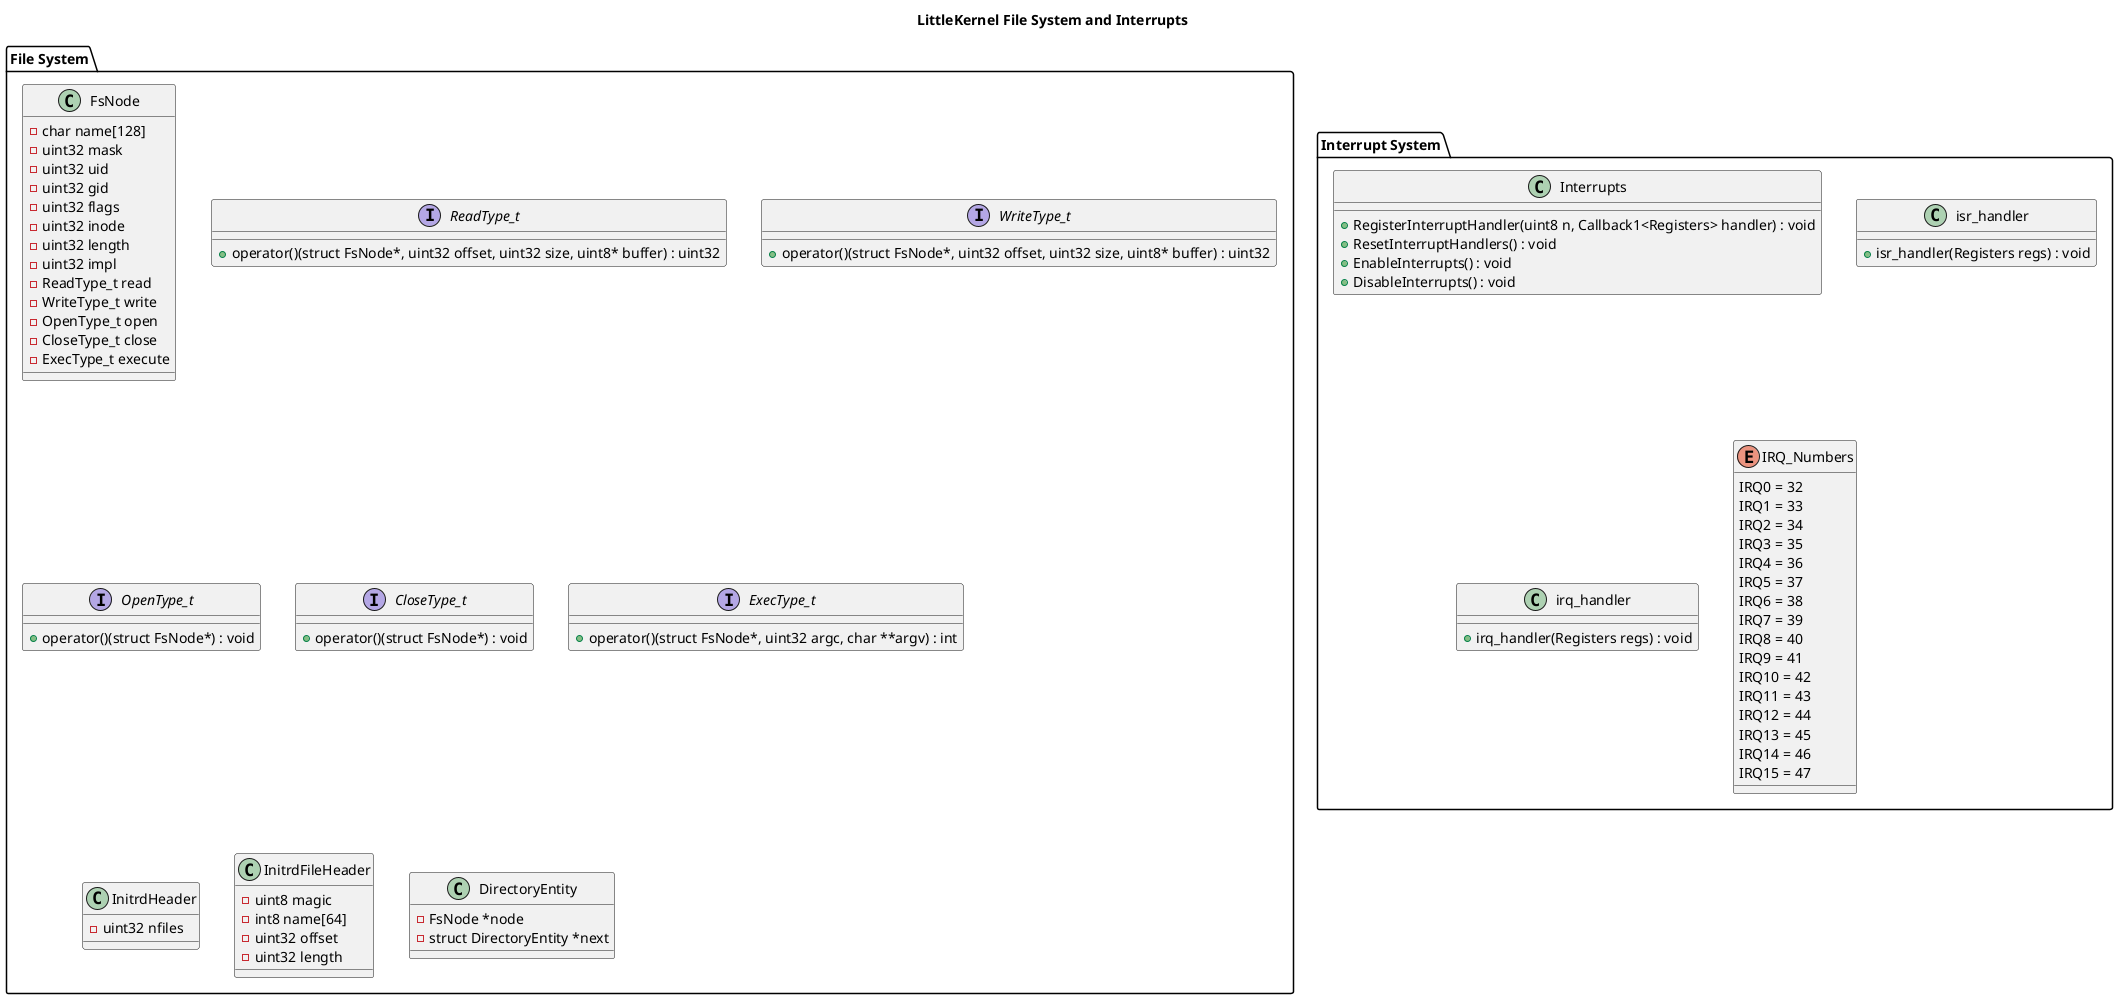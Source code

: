 @startuml LittleKernel_FileSystem_Interrupts

title LittleKernel File System and Interrupts

package "File System" {
  class FsNode {
    - char name[128]
    - uint32 mask
    - uint32 uid
    - uint32 gid
    - uint32 flags
    - uint32 inode
    - uint32 length
    - uint32 impl
    - ReadType_t read
    - WriteType_t write
    - OpenType_t open
    - CloseType_t close
    - ExecType_t execute
  }

  interface ReadType_t {
    + operator()(struct FsNode*, uint32 offset, uint32 size, uint8* buffer) : uint32
  }

  interface WriteType_t {
    + operator()(struct FsNode*, uint32 offset, uint32 size, uint8* buffer) : uint32
  }

  interface OpenType_t {
    + operator()(struct FsNode*) : void
  }

  interface CloseType_t {
    + operator()(struct FsNode*) : void
  }

  interface ExecType_t {
    + operator()(struct FsNode*, uint32 argc, char **argv) : int
  }

  class InitrdHeader {
    - uint32 nfiles
  }

  class InitrdFileHeader {
    - uint8 magic
    - int8 name[64]
    - uint32 offset
    - uint32 length
  }

  class DirectoryEntity {
    - FsNode *node
    - struct DirectoryEntity *next
  }
}

package "Interrupt System" {
  class Interrupts {
    + RegisterInterruptHandler(uint8 n, Callback1<Registers> handler) : void
    + ResetInterruptHandlers() : void
    + EnableInterrupts() : void
    + DisableInterrupts() : void
  }

  class isr_handler {
    + isr_handler(Registers regs) : void
  }

  class irq_handler {
    + irq_handler(Registers regs) : void
  }

  enum IRQ_Numbers {
    IRQ0 = 32
    IRQ1 = 33
    IRQ2 = 34
    IRQ3 = 35
    IRQ4 = 36
    IRQ5 = 37
    IRQ6 = 38
    IRQ7 = 39
    IRQ8 = 40
    IRQ9 = 41
    IRQ10 = 42
    IRQ11 = 43
    IRQ12 = 44
    IRQ13 = 45
    IRQ14 = 46
    IRQ15 = 47
  }
}

@enduml